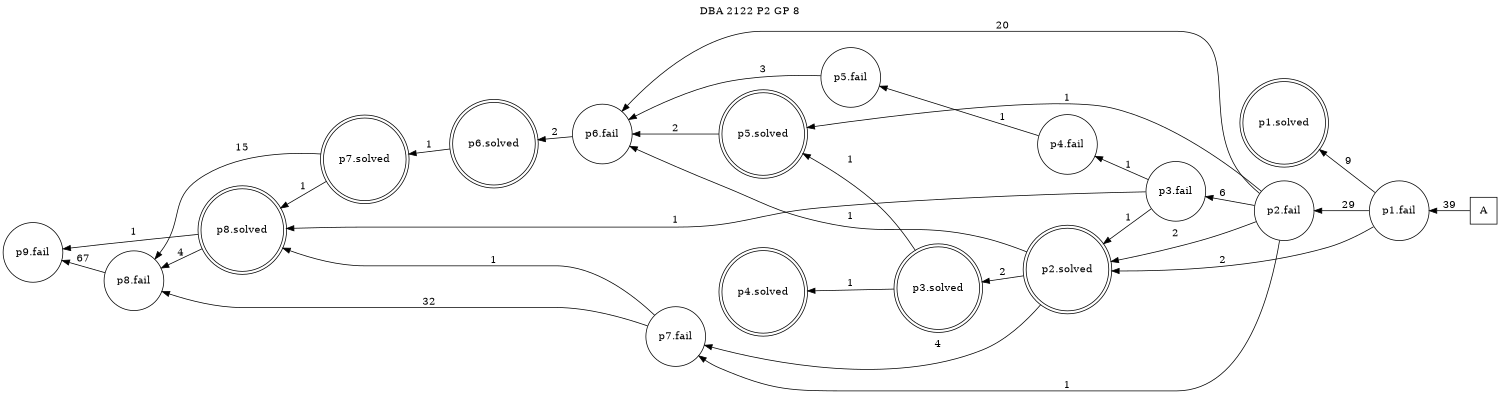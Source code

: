 digraph DBA_2122_P2_GP_8_GOOD {
labelloc="tl"
label= " DBA 2122 P2 GP 8 "
rankdir="RL";
graph [ size=" 10 , 10 !"]

"A" [shape="square" label="A"]
"p1.fail" [shape="circle" label="p1.fail"]
"p1.solved" [shape="doublecircle" label="p1.solved"]
"p2.fail" [shape="circle" label="p2.fail"]
"p3.fail" [shape="circle" label="p3.fail"]
"p4.fail" [shape="circle" label="p4.fail"]
"p5.fail" [shape="circle" label="p5.fail"]
"p6.fail" [shape="circle" label="p6.fail"]
"p6.solved" [shape="doublecircle" label="p6.solved"]
"p2.solved" [shape="doublecircle" label="p2.solved"]
"p7.fail" [shape="circle" label="p7.fail"]
"p3.solved" [shape="doublecircle" label="p3.solved"]
"p5.solved" [shape="doublecircle" label="p5.solved"]
"p7.solved" [shape="doublecircle" label="p7.solved"]
"p8.fail" [shape="circle" label="p8.fail"]
"p9.fail" [shape="circle" label="p9.fail"]
"p8.solved" [shape="doublecircle" label="p8.solved"]
"p4.solved" [shape="doublecircle" label="p4.solved"]
"A" -> "p1.fail" [ label=39]
"p1.fail" -> "p1.solved" [ label=9]
"p1.fail" -> "p2.fail" [ label=29]
"p1.fail" -> "p2.solved" [ label=2]
"p2.fail" -> "p3.fail" [ label=6]
"p2.fail" -> "p6.fail" [ label=20]
"p2.fail" -> "p2.solved" [ label=2]
"p2.fail" -> "p7.fail" [ label=1]
"p2.fail" -> "p5.solved" [ label=1]
"p3.fail" -> "p4.fail" [ label=1]
"p3.fail" -> "p2.solved" [ label=1]
"p3.fail" -> "p8.solved" [ label=1]
"p4.fail" -> "p5.fail" [ label=1]
"p5.fail" -> "p6.fail" [ label=3]
"p6.fail" -> "p6.solved" [ label=2]
"p6.solved" -> "p7.solved" [ label=1]
"p2.solved" -> "p6.fail" [ label=1]
"p2.solved" -> "p7.fail" [ label=4]
"p2.solved" -> "p3.solved" [ label=2]
"p7.fail" -> "p8.fail" [ label=32]
"p7.fail" -> "p8.solved" [ label=1]
"p3.solved" -> "p5.solved" [ label=1]
"p3.solved" -> "p4.solved" [ label=1]
"p5.solved" -> "p6.fail" [ label=2]
"p7.solved" -> "p8.fail" [ label=15]
"p7.solved" -> "p8.solved" [ label=1]
"p8.fail" -> "p9.fail" [ label=67]
"p8.solved" -> "p8.fail" [ label=4]
"p8.solved" -> "p9.fail" [ label=1]
}
